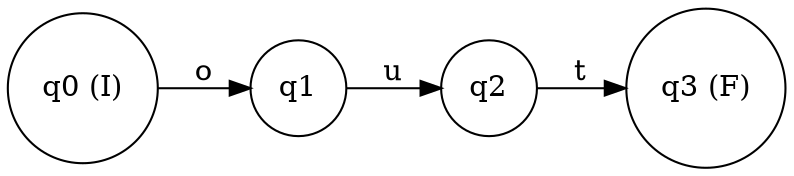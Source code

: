 digraph finite_state_machine {
rankdir=LR;
node [shape = circle];
q0 [label="q0 (I)"];
q1 [label="q1"];
q2 [label="q2"];
q3 [label="q3 (F)"];
q0 -> q1 [label="o"];
q1 -> q2 [label="u"];
q2 -> q3 [label="t"];
}